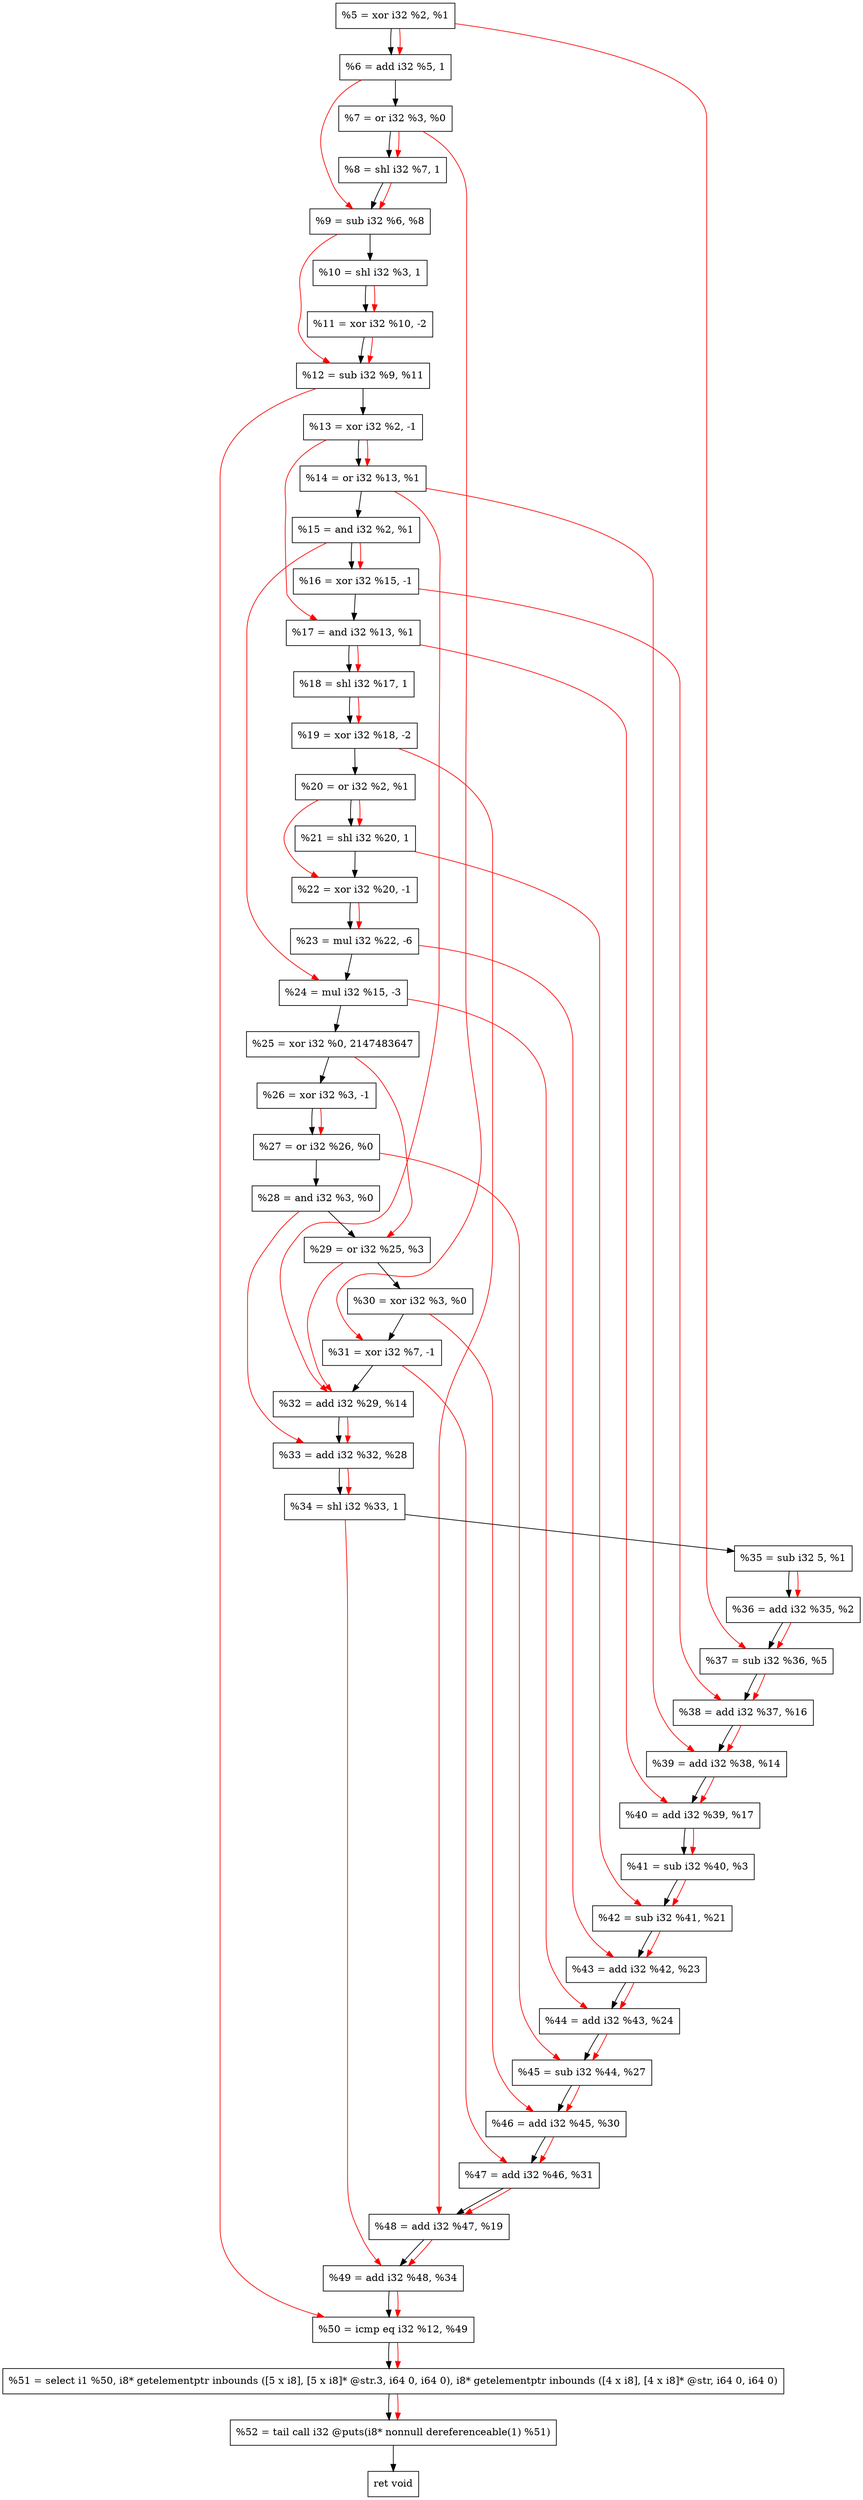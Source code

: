 digraph "DFG for'crackme' function" {
	Node0x1f2b730[shape=record, label="  %5 = xor i32 %2, %1"];
	Node0x1f2bdb0[shape=record, label="  %6 = add i32 %5, 1"];
	Node0x1f2be20[shape=record, label="  %7 = or i32 %3, %0"];
	Node0x1f2be90[shape=record, label="  %8 = shl i32 %7, 1"];
	Node0x1f2bf00[shape=record, label="  %9 = sub i32 %6, %8"];
	Node0x1f2bf70[shape=record, label="  %10 = shl i32 %3, 1"];
	Node0x1f2c010[shape=record, label="  %11 = xor i32 %10, -2"];
	Node0x1f2c080[shape=record, label="  %12 = sub i32 %9, %11"];
	Node0x1f2c120[shape=record, label="  %13 = xor i32 %2, -1"];
	Node0x1f2c190[shape=record, label="  %14 = or i32 %13, %1"];
	Node0x1f2c200[shape=record, label="  %15 = and i32 %2, %1"];
	Node0x1f2c270[shape=record, label="  %16 = xor i32 %15, -1"];
	Node0x1f2c2e0[shape=record, label="  %17 = and i32 %13, %1"];
	Node0x1f2c350[shape=record, label="  %18 = shl i32 %17, 1"];
	Node0x1f2c3c0[shape=record, label="  %19 = xor i32 %18, -2"];
	Node0x1f2c430[shape=record, label="  %20 = or i32 %2, %1"];
	Node0x1f2c4a0[shape=record, label="  %21 = shl i32 %20, 1"];
	Node0x1f2c510[shape=record, label="  %22 = xor i32 %20, -1"];
	Node0x1f2c5b0[shape=record, label="  %23 = mul i32 %22, -6"];
	Node0x1f2c650[shape=record, label="  %24 = mul i32 %15, -3"];
	Node0x1f2c6f0[shape=record, label="  %25 = xor i32 %0, 2147483647"];
	Node0x1f2c760[shape=record, label="  %26 = xor i32 %3, -1"];
	Node0x1f2c7d0[shape=record, label="  %27 = or i32 %26, %0"];
	Node0x1f2c840[shape=record, label="  %28 = and i32 %3, %0"];
	Node0x1f2c8b0[shape=record, label="  %29 = or i32 %25, %3"];
	Node0x1f2c920[shape=record, label="  %30 = xor i32 %3, %0"];
	Node0x1f2c990[shape=record, label="  %31 = xor i32 %7, -1"];
	Node0x1f2ca00[shape=record, label="  %32 = add i32 %29, %14"];
	Node0x1f2cc80[shape=record, label="  %33 = add i32 %32, %28"];
	Node0x1f2ccf0[shape=record, label="  %34 = shl i32 %33, 1"];
	Node0x1f2cd90[shape=record, label="  %35 = sub i32 5, %1"];
	Node0x1f2ce00[shape=record, label="  %36 = add i32 %35, %2"];
	Node0x1f2ce70[shape=record, label="  %37 = sub i32 %36, %5"];
	Node0x1f2cee0[shape=record, label="  %38 = add i32 %37, %16"];
	Node0x1f2cf50[shape=record, label="  %39 = add i32 %38, %14"];
	Node0x1f2cfc0[shape=record, label="  %40 = add i32 %39, %17"];
	Node0x1f2d030[shape=record, label="  %41 = sub i32 %40, %3"];
	Node0x1f2d0a0[shape=record, label="  %42 = sub i32 %41, %21"];
	Node0x1f2d110[shape=record, label="  %43 = add i32 %42, %23"];
	Node0x1f2d180[shape=record, label="  %44 = add i32 %43, %24"];
	Node0x1f2d1f0[shape=record, label="  %45 = sub i32 %44, %27"];
	Node0x1f2d260[shape=record, label="  %46 = add i32 %45, %30"];
	Node0x1f2d2d0[shape=record, label="  %47 = add i32 %46, %31"];
	Node0x1f2d340[shape=record, label="  %48 = add i32 %47, %19"];
	Node0x1f2d3b0[shape=record, label="  %49 = add i32 %48, %34"];
	Node0x1f2d420[shape=record, label="  %50 = icmp eq i32 %12, %49"];
	Node0x1ecc268[shape=record, label="  %51 = select i1 %50, i8* getelementptr inbounds ([5 x i8], [5 x i8]* @str.3, i64 0, i64 0), i8* getelementptr inbounds ([4 x i8], [4 x i8]* @str, i64 0, i64 0)"];
	Node0x1f2d8c0[shape=record, label="  %52 = tail call i32 @puts(i8* nonnull dereferenceable(1) %51)"];
	Node0x1f2d910[shape=record, label="  ret void"];
	Node0x1f2b730 -> Node0x1f2bdb0;
	Node0x1f2bdb0 -> Node0x1f2be20;
	Node0x1f2be20 -> Node0x1f2be90;
	Node0x1f2be90 -> Node0x1f2bf00;
	Node0x1f2bf00 -> Node0x1f2bf70;
	Node0x1f2bf70 -> Node0x1f2c010;
	Node0x1f2c010 -> Node0x1f2c080;
	Node0x1f2c080 -> Node0x1f2c120;
	Node0x1f2c120 -> Node0x1f2c190;
	Node0x1f2c190 -> Node0x1f2c200;
	Node0x1f2c200 -> Node0x1f2c270;
	Node0x1f2c270 -> Node0x1f2c2e0;
	Node0x1f2c2e0 -> Node0x1f2c350;
	Node0x1f2c350 -> Node0x1f2c3c0;
	Node0x1f2c3c0 -> Node0x1f2c430;
	Node0x1f2c430 -> Node0x1f2c4a0;
	Node0x1f2c4a0 -> Node0x1f2c510;
	Node0x1f2c510 -> Node0x1f2c5b0;
	Node0x1f2c5b0 -> Node0x1f2c650;
	Node0x1f2c650 -> Node0x1f2c6f0;
	Node0x1f2c6f0 -> Node0x1f2c760;
	Node0x1f2c760 -> Node0x1f2c7d0;
	Node0x1f2c7d0 -> Node0x1f2c840;
	Node0x1f2c840 -> Node0x1f2c8b0;
	Node0x1f2c8b0 -> Node0x1f2c920;
	Node0x1f2c920 -> Node0x1f2c990;
	Node0x1f2c990 -> Node0x1f2ca00;
	Node0x1f2ca00 -> Node0x1f2cc80;
	Node0x1f2cc80 -> Node0x1f2ccf0;
	Node0x1f2ccf0 -> Node0x1f2cd90;
	Node0x1f2cd90 -> Node0x1f2ce00;
	Node0x1f2ce00 -> Node0x1f2ce70;
	Node0x1f2ce70 -> Node0x1f2cee0;
	Node0x1f2cee0 -> Node0x1f2cf50;
	Node0x1f2cf50 -> Node0x1f2cfc0;
	Node0x1f2cfc0 -> Node0x1f2d030;
	Node0x1f2d030 -> Node0x1f2d0a0;
	Node0x1f2d0a0 -> Node0x1f2d110;
	Node0x1f2d110 -> Node0x1f2d180;
	Node0x1f2d180 -> Node0x1f2d1f0;
	Node0x1f2d1f0 -> Node0x1f2d260;
	Node0x1f2d260 -> Node0x1f2d2d0;
	Node0x1f2d2d0 -> Node0x1f2d340;
	Node0x1f2d340 -> Node0x1f2d3b0;
	Node0x1f2d3b0 -> Node0x1f2d420;
	Node0x1f2d420 -> Node0x1ecc268;
	Node0x1ecc268 -> Node0x1f2d8c0;
	Node0x1f2d8c0 -> Node0x1f2d910;
edge [color=red]
	Node0x1f2b730 -> Node0x1f2bdb0;
	Node0x1f2be20 -> Node0x1f2be90;
	Node0x1f2bdb0 -> Node0x1f2bf00;
	Node0x1f2be90 -> Node0x1f2bf00;
	Node0x1f2bf70 -> Node0x1f2c010;
	Node0x1f2bf00 -> Node0x1f2c080;
	Node0x1f2c010 -> Node0x1f2c080;
	Node0x1f2c120 -> Node0x1f2c190;
	Node0x1f2c200 -> Node0x1f2c270;
	Node0x1f2c120 -> Node0x1f2c2e0;
	Node0x1f2c2e0 -> Node0x1f2c350;
	Node0x1f2c350 -> Node0x1f2c3c0;
	Node0x1f2c430 -> Node0x1f2c4a0;
	Node0x1f2c430 -> Node0x1f2c510;
	Node0x1f2c510 -> Node0x1f2c5b0;
	Node0x1f2c200 -> Node0x1f2c650;
	Node0x1f2c760 -> Node0x1f2c7d0;
	Node0x1f2c6f0 -> Node0x1f2c8b0;
	Node0x1f2be20 -> Node0x1f2c990;
	Node0x1f2c8b0 -> Node0x1f2ca00;
	Node0x1f2c190 -> Node0x1f2ca00;
	Node0x1f2ca00 -> Node0x1f2cc80;
	Node0x1f2c840 -> Node0x1f2cc80;
	Node0x1f2cc80 -> Node0x1f2ccf0;
	Node0x1f2cd90 -> Node0x1f2ce00;
	Node0x1f2ce00 -> Node0x1f2ce70;
	Node0x1f2b730 -> Node0x1f2ce70;
	Node0x1f2ce70 -> Node0x1f2cee0;
	Node0x1f2c270 -> Node0x1f2cee0;
	Node0x1f2cee0 -> Node0x1f2cf50;
	Node0x1f2c190 -> Node0x1f2cf50;
	Node0x1f2cf50 -> Node0x1f2cfc0;
	Node0x1f2c2e0 -> Node0x1f2cfc0;
	Node0x1f2cfc0 -> Node0x1f2d030;
	Node0x1f2d030 -> Node0x1f2d0a0;
	Node0x1f2c4a0 -> Node0x1f2d0a0;
	Node0x1f2d0a0 -> Node0x1f2d110;
	Node0x1f2c5b0 -> Node0x1f2d110;
	Node0x1f2d110 -> Node0x1f2d180;
	Node0x1f2c650 -> Node0x1f2d180;
	Node0x1f2d180 -> Node0x1f2d1f0;
	Node0x1f2c7d0 -> Node0x1f2d1f0;
	Node0x1f2d1f0 -> Node0x1f2d260;
	Node0x1f2c920 -> Node0x1f2d260;
	Node0x1f2d260 -> Node0x1f2d2d0;
	Node0x1f2c990 -> Node0x1f2d2d0;
	Node0x1f2d2d0 -> Node0x1f2d340;
	Node0x1f2c3c0 -> Node0x1f2d340;
	Node0x1f2d340 -> Node0x1f2d3b0;
	Node0x1f2ccf0 -> Node0x1f2d3b0;
	Node0x1f2c080 -> Node0x1f2d420;
	Node0x1f2d3b0 -> Node0x1f2d420;
	Node0x1f2d420 -> Node0x1ecc268;
	Node0x1ecc268 -> Node0x1f2d8c0;
}
